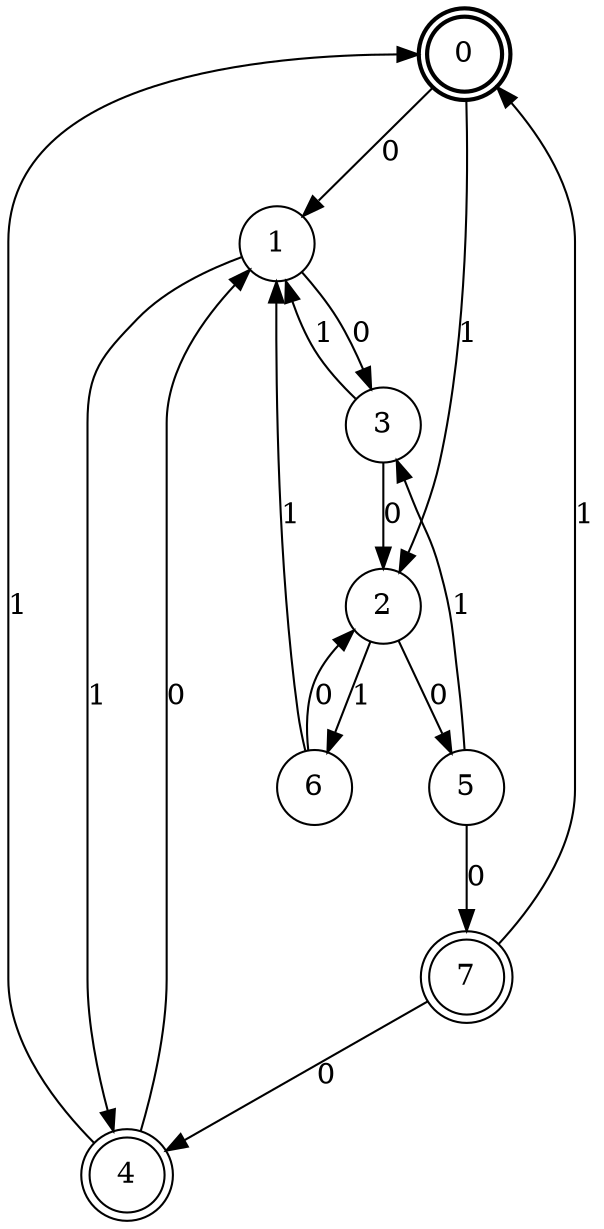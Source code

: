 digraph Automat {
    node [shape = circle];
    0 [style = "bold"];
    0 [peripheries=2]
    0 -> 1 [label = "0"];
    0 -> 2 [label = "1"];
    1 -> 3 [label = "0"];
    1 -> 4 [label = "1"];
    2 -> 5 [label = "0"];
    2 -> 6 [label = "1"];
    3 -> 2 [label = "0"];
    3 -> 1 [label = "1"];
    4 [peripheries=2]
    4 -> 1 [label = "0"];
    4 -> 0 [label = "1"];
    5 -> 7 [label = "0"];
    5 -> 3 [label = "1"];
    6 -> 2 [label = "0"];
    6 -> 1 [label = "1"];
    7 [peripheries=2]
    7 -> 4 [label = "0"];
    7 -> 0 [label = "1"];
}
